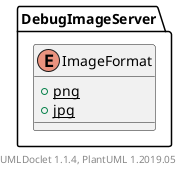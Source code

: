 @startuml

    enum DebugImageServer.ImageFormat [[DebugImageServer.ImageFormat.html]] {
        {static} +png
        {static} +jpg
    }


    center footer UMLDoclet 1.1.4, PlantUML 1.2019.05
@enduml
